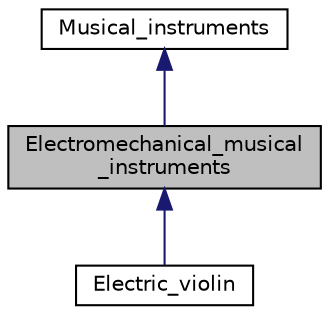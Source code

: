 digraph "Electromechanical_musical_instruments"
{
  edge [fontname="Helvetica",fontsize="10",labelfontname="Helvetica",labelfontsize="10"];
  node [fontname="Helvetica",fontsize="10",shape=record];
  Node1 [label="Electromechanical_musical\l_instruments",height=0.2,width=0.4,color="black", fillcolor="grey75", style="filled", fontcolor="black"];
  Node2 -> Node1 [dir="back",color="midnightblue",fontsize="10",style="solid",fontname="Helvetica"];
  Node2 [label="Musical_instruments",height=0.2,width=0.4,color="black", fillcolor="white", style="filled",URL="$classMusical__instruments.html",tooltip="Abstract base class representing any kind of musical instrument. "];
  Node1 -> Node3 [dir="back",color="midnightblue",fontsize="10",style="solid",fontname="Helvetica"];
  Node3 [label="Electric_violin",height=0.2,width=0.4,color="black", fillcolor="white", style="filled",URL="$classElectric__violin.html",tooltip="Concrete class that muliple inherites from Bowed_string_instruments class and Electromechanical_music..."];
}

